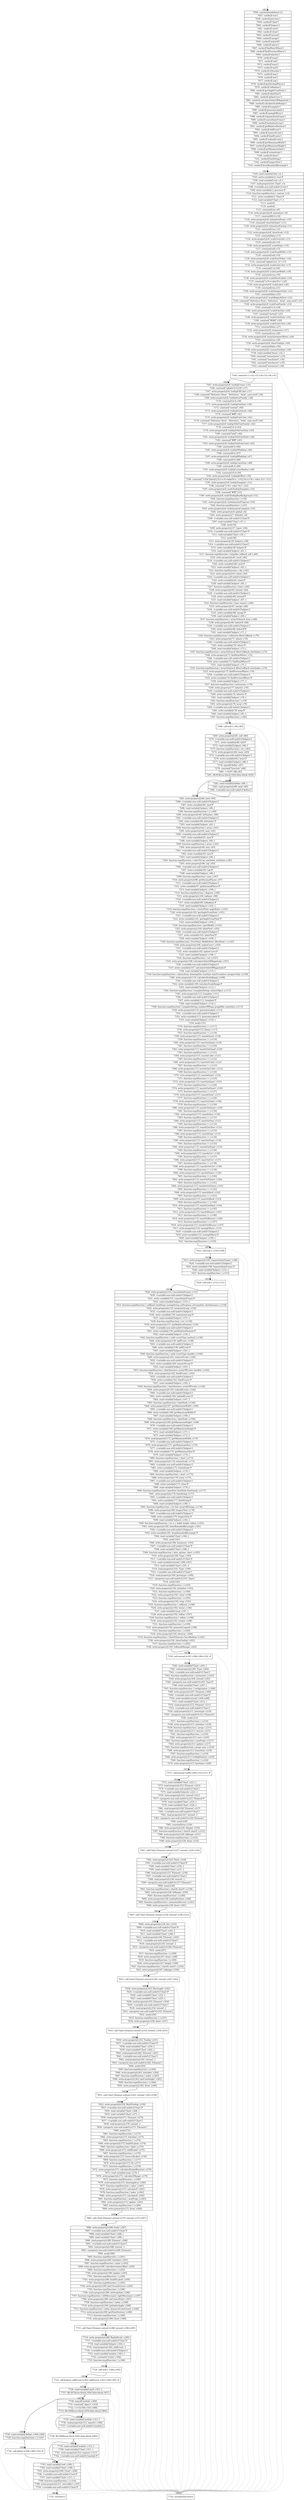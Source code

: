 digraph {
rankdir="TD"
BB_entry1[shape=none,label=""];
BB_entry1 -> BB1823 [tailport=s, headport=n, headlabel="    1823"]
BB1823 [shape=record label="{7056: constant[undefined,v1]|7057: vardecl['root']|7058: vardecl['previous']|7059: vardecl['Chart']|7060: vardecl['helpers']|7061: vardecl['each']|7062: vardecl['clone']|7063: vardecl['extend']|7064: vardecl['merge']|7065: vardecl['indexOf']|7066: vardecl['where']|7067: vardecl['findNextWhere']|7068: vardecl['findPreviousWhere']|7069: vardecl['inherits']|7070: vardecl['noop']|7071: vardecl['uid']|7072: vardecl['warn']|7073: vardecl['amd']|7074: vardecl['isNumber']|7075: vardecl['max']|7076: vardecl['min']|7077: vardecl['cap']|7078: vardecl['getDecimalPlaces']|7079: vardecl['toRadians']|7080: vardecl['getAngleFromPoint']|7081: vardecl['aliasPixel']|7082: vardecl['splineCurve']|7083: vardecl['calculateOrderOfMagnitude']|7084: vardecl['calculateScaleRange']|7085: vardecl['template']|7086: vardecl['generateLabels']|7087: vardecl['easingEffects']|7088: vardecl['requestAnimFrame']|7089: vardecl['cancelAnimFrame']|7090: vardecl['animationLoop']|7091: vardecl['getRelativePosition']|7092: vardecl['addEvent']|7093: vardecl['removeEvent']|7094: vardecl['bindEvents']|7095: vardecl['unbindEvents']|7096: vardecl['getMaximumWidth']|7097: vardecl['getMaximumHeight']|7098: vardecl['getMaximumSize']|7099: vardecl['retinaScale']|7100: vardecl['clear']|7101: vardecl['fontString']|7102: vardecl['longestText']|7103: vardecl['drawRoundedRectangle']}" ] 
BB1823 -> BB1824 [tailport=s, headport=n, headlabel="      1824"]
BB1824 [shape=record label="{7104: read-variable['this',v2,-]|7105: write-variable[v2,'root']*|7106: read-variable['root',v4,-]|7107: read-property[v4,'Chart',v3]|7108: \<variable-non-null-undef\>['root']|7109: write-variable[v3,'previous']*|7110: function-expr[function ( context ),v5]|7111: write-variable[v5,'Chart']*|7112: read-variable['Chart',v7,-]|7113: new[v6]|7114: new[v8]|7115: constant[true,v9]|7116: write-property[v8,'animation',v9]|7117: constant[60.0,v10]|7118: write-property[v8,'animationSteps',v10]|7119: constant[\"easeOutQuart\",v11]|7120: write-property[v8,'animationEasing',v11]|7121: constant[true,v12]|7122: write-property[v8,'showScale',v12]|7123: constant[false,v13]|7124: write-property[v8,'scaleOverride',v13]|7125: constant[null,v14]|7126: write-property[v8,'scaleSteps',v14]|7127: constant[null,v15]|7128: write-property[v8,'scaleStepWidth',v15]|7129: constant[null,v16]|7130: write-property[v8,'scaleStartValue',v16]|7131: constant[\"rgba(0,0,0,.1)\",v17]|7132: write-property[v8,'scaleLineColor',v17]|7133: constant[1.0,v18]|7134: write-property[v8,'scaleLineWidth',v18]|7135: constant[true,v19]|7136: write-property[v8,'scaleShowLabels',v19]|7137: constant[\"\\\<%=value%\\\>\",v20]|7138: write-property[v8,'scaleLabel',v20]|7139: constant[true,v21]|7140: write-property[v8,'scaleIntegersOnly',v21]|7141: constant[false,v22]|7142: write-property[v8,'scaleBeginAtZero',v22]|7143: constant[\"'Helvetica Neue', 'Helvetica', 'Arial', sans-serif\",v23]|7144: write-property[v8,'scaleFontFamily',v23]|7145: constant[12.0,v24]|7146: write-property[v8,'scaleFontSize',v24]|7147: constant[\"normal\",v25]|7148: write-property[v8,'scaleFontStyle',v25]|7149: constant[\"#666\",v26]|7150: write-property[v8,'scaleFontColor',v26]|7151: constant[false,v27]|7152: write-property[v8,'responsive',v27]|7153: constant[true,v28]|7154: write-property[v8,'maintainAspectRatio',v28]|7155: constant[true,v29]|7156: write-property[v8,'showTooltips',v29]|7157: constant[false,v30]|7158: write-property[v8,'customTooltips',v30]|7159: read-variable['Array',v32,-]|7160: constant[\"mousemove\",v33]|7161: constant[\"touchstart\",v34]|7162: constant[\"touchmove\",v35]|7163: constant[\"mouseout\",v36]}" ] 
BB1824 -> BB1825 [tailport=s, headport=n, headlabel="      1825"]
BB1824 -> BB1864 [tailport=s, headport=n, color=gray, headlabel="      1864"]
BB1825 [shape=record label="{7164: construct [-,v32,v33,v34,v35,v36,v31]}" ] 
BB1825 -> BB1826 [tailport=s, headport=n, headlabel="      1826"]
BB1825 -> BB1864 [tailport=s, headport=n, color=gray]
BB1826 [shape=record label="{7165: write-property[v8,'tooltipEvents',v31]|7166: constant[\"rgba(0,0,0,0.8)\",v37]|7167: write-property[v8,'tooltipFillColor',v37]|7168: constant[\"'Helvetica Neue', 'Helvetica', 'Arial', sans-serif\",v38]|7169: write-property[v8,'tooltipFontFamily',v38]|7170: constant[14.0,v39]|7171: write-property[v8,'tooltipFontSize',v39]|7172: constant[\"normal\",v40]|7173: write-property[v8,'tooltipFontStyle',v40]|7174: constant[\"#fff\",v41]|7175: write-property[v8,'tooltipFontColor',v41]|7176: constant[\"'Helvetica Neue', 'Helvetica', 'Arial', sans-serif\",v42]|7177: write-property[v8,'tooltipTitleFontFamily',v42]|7178: constant[14.0,v43]|7179: write-property[v8,'tooltipTitleFontSize',v43]|7180: constant[\"bold\",v44]|7181: write-property[v8,'tooltipTitleFontStyle',v44]|7182: constant[\"#fff\",v45]|7183: write-property[v8,'tooltipTitleFontColor',v45]|7184: constant[6.0,v46]|7185: write-property[v8,'tooltipYPadding',v46]|7186: constant[6.0,v47]|7187: write-property[v8,'tooltipXPadding',v47]|7188: constant[8.0,v48]|7189: write-property[v8,'tooltipCaretSize',v48]|7190: constant[6.0,v49]|7191: write-property[v8,'tooltipCornerRadius',v49]|7192: constant[10.0,v50]|7193: write-property[v8,'tooltipXOffset',v50]|7194: constant[\"\\\<%if (label)\\\{%\\\>\\\<%=label%\\\>: \\\<%\\\}%\\\>\\\<%= value %\\\>\",v51]|7195: write-property[v8,'tooltipTemplate',v51]|7196: constant[\"\\\<%= value %\\\>\",v52]|7197: write-property[v8,'multiTooltipTemplate',v52]|7198: constant[\"#fff\",v53]|7199: write-property[v8,'multiTooltipKeyBackground',v53]|7200: function-expr[function ( ),v54]|7201: write-property[v8,'onAnimationProgress',v54]|7202: function-expr[function ( ),v55]|7203: write-property[v8,'onAnimationComplete',v55]|7204: write-property[v6,'global',v8]|7205: write-property[v7,'defaults',v6]|7206: \<variable-non-null-undef\>['Chart']*|7207: read-variable['Chart',v57,-]|7208: new[v56]|7209: write-property[v57,'types',v56]|7210: \<variable-non-null-undef\>['Chart']*|7211: read-variable['Chart',v59,-]|7212: new[v58]|7213: write-property[v59,'helpers',v58]|7214: \<variable-non-null-undef\>['Chart']|7215: write-variable[v58,'helpers']*|7216: read-variable['helpers',v61,-]|7217: function-expr[function ( loopable callback self ),v60]|7218: write-property[v61,'each',v60]|7219: \<variable-non-null-undef\>['helpers']|7220: write-variable[v60,'each']*|7221: read-variable['helpers',v63,-]|7222: function-expr[function ( obj ),v62]|7223: write-property[v63,'clone',v62]|7224: \<variable-non-null-undef\>['helpers']|7225: write-variable[v62,'clone']*|7226: read-variable['helpers',v65,-]|7227: function-expr[function ( base ),v64]|7228: write-property[v65,'extend',v64]|7229: \<variable-non-null-undef\>['helpers']|7230: write-variable[v64,'extend']*|7231: read-variable['helpers',v67,-]|7232: function-expr[function ( base master ),v66]|7233: write-property[v67,'merge',v66]|7234: \<variable-non-null-undef\>['helpers']|7235: write-variable[v66,'merge']*|7236: read-variable['helpers',v69,-]|7237: function-expr[function ( arrayToSearch item ),v68]|7238: write-property[v69,'indexOf',v68]|7239: \<variable-non-null-undef\>['helpers']|7240: write-variable[v68,'indexOf']*|7241: read-variable['helpers',v71,-]|7242: function-expr[function ( collection filterCallback ),v70]|7243: write-property[v71,'where',v70]|7244: \<variable-non-null-undef\>['helpers']|7245: write-variable[v70,'where']*|7246: read-variable['helpers',v73,-]|7247: function-expr[function ( arrayToSearch filterCallback startIndex ),v72]|7248: write-property[v73,'findNextWhere',v72]|7249: \<variable-non-null-undef\>['helpers']|7250: write-variable[v72,'findNextWhere']*|7251: read-variable['helpers',v75,-]|7252: function-expr[function ( arrayToSearch filterCallback startIndex ),v74]|7253: write-property[v75,'findPreviousWhere',v74]|7254: \<variable-non-null-undef\>['helpers']|7255: write-variable[v74,'findPreviousWhere']*|7256: read-variable['helpers',v77,-]|7257: function-expr[function ( extensions ),v76]|7258: write-property[v77,'inherits',v76]|7259: \<variable-non-null-undef\>['helpers']|7260: write-variable[v76,'inherits']*|7261: read-variable['helpers',v79,-]|7262: function-expr[function ( ),v78]|7263: write-property[v79,'noop',v78]|7264: \<variable-non-null-undef\>['helpers']|7265: write-variable[v78,'noop']*|7266: read-variable['helpers',v81,-]|7267: function-expr[function ( ),v82]}" ] 
BB1826 -> BB1827 [tailport=s, headport=n, headlabel="      1827"]
BB1826 -> BB1864 [tailport=s, headport=n, color=gray]
BB1827 [shape=record label="{7268: call-null [-,v82,v80]}" ] 
BB1827 -> BB1828 [tailport=s, headport=n, headlabel="      1828"]
BB1827 -> BB1864 [tailport=s, headport=n, color=gray]
BB1828 [shape=record label="{7269: write-property[v81,'uid',v80]|7270: \<variable-non-null-undef\>['helpers']|7271: write-variable[v80,'uid']*|7272: read-variable['helpers',v84,-]|7273: function-expr[function ( str ),v83]|7274: write-property[v84,'warn',v83]|7275: \<variable-non-null-undef\>['helpers']|7276: write-variable[v83,'warn']*|7277: read-variable['helpers',v86,-]|7278: typeof['define',v87]|7279: constant[\"function\",v88]|7280: ==[v87,v88,v85]|7281: if[v85](true-block:1829,false-block:1830)}" ] 
BB1828 -> BB1830 [tailport=s, headport=n, headlabel="      1830"]
BB1828 -> BB1829 [tailport=s, headport=n, headlabel="      1829"]
BB1828 -> BB1864 [tailport=s, headport=n, color=gray]
BB1829 [shape=record label="{7282: read-variable['define',v89,-]|7283: read-property[v89,'amd',v85]|7284: \<variable-non-null-undef\>['define']}" ] 
BB1829 -> BB1830 [tailport=s, headport=n]
BB1829 -> BB1864 [tailport=s, headport=n, color=gray]
BB1830 [shape=record label="{7285: write-property[v86,'amd',v85]|7286: \<variable-non-null-undef\>['helpers']|7287: write-variable[v85,'amd']*|7288: read-variable['helpers',v90,-]|7289: function-expr[function ( n ),v89]|7290: write-property[v90,'isNumber',v89]|7291: \<variable-non-null-undef\>['helpers']|7292: write-variable[v89,'isNumber']*|7293: read-variable['helpers',v92,-]|7294: function-expr[function ( array ),v91]|7295: write-property[v92,'max',v91]|7296: \<variable-non-null-undef\>['helpers']|7297: write-variable[v91,'max']*|7298: read-variable['helpers',v94,-]|7299: function-expr[function ( array ),v93]|7300: write-property[v94,'min',v93]|7301: \<variable-non-null-undef\>['helpers']|7302: write-variable[v93,'min']*|7303: read-variable['helpers',v96,-]|7304: function-expr[function ( valueToCap maxValue minValue ),v95]|7305: write-property[v96,'cap',v95]|7306: \<variable-non-null-undef\>['helpers']|7307: write-variable[v95,'cap']*|7308: read-variable['helpers',v98,-]|7309: function-expr[function ( num ),v97]|7310: write-property[v98,'getDecimalPlaces',v97]|7311: \<variable-non-null-undef\>['helpers']|7312: write-variable[v97,'getDecimalPlaces']*|7313: read-variable['helpers',v100,-]|7314: function-expr[function ( degrees ),v99]|7315: write-property[v100,'radians',v99]|7316: \<variable-non-null-undef\>['helpers']|7317: write-variable[v99,'toRadians']*|7318: read-variable['helpers',v102,-]|7319: function-expr[function ( centrePoint anglePoint ),v101]|7320: write-property[v102,'getAngleFromPoint',v101]|7321: \<variable-non-null-undef\>['helpers']|7322: write-variable[v101,'getAngleFromPoint']*|7323: read-variable['helpers',v104,-]|7324: function-expr[function ( pixelWidth ),v103]|7325: write-property[v104,'aliasPixel',v103]|7326: \<variable-non-null-undef\>['helpers']|7327: write-variable[v103,'aliasPixel']*|7328: read-variable['helpers',v106,-]|7329: function-expr[function ( FirstPoint MiddlePoint AfterPoint t ),v105]|7330: write-property[v106,'splineCurve',v105]|7331: \<variable-non-null-undef\>['helpers']|7332: write-variable[v105,'splineCurve']*|7333: read-variable['helpers',v108,-]|7334: function-expr[function ( val ),v107]|7335: write-property[v108,'calculateOrderOfMagnitude',v107]|7336: \<variable-non-null-undef\>['helpers']|7337: write-variable[v107,'calculateOrderOfMagnitude']*|7338: read-variable['helpers',v110,-]|7339: function-expr[function ( valuesArray drawingSize textSize startFromZero integersOnly ),v109]|7340: write-property[v110,'calculateScaleRange',v109]|7341: \<variable-non-null-undef\>['helpers']|7342: write-variable[v109,'calculateScaleRange']*|7343: read-variable['helpers',v112,-]|7344: function-expr[function ( templateString valuesObject ),v111]|7345: write-property[v112,'template',v111]|7346: \<variable-non-null-undef\>['helpers']|7347: write-variable[v111,'template']*|7348: read-variable['helpers',v114,-]|7349: function-expr[function ( templateString numberOfSteps graphMin stepValue ),v113]|7350: write-property[v114,'generateLabels',v113]|7351: \<variable-non-null-undef\>['helpers']|7352: write-variable[v113,'generateLabels']*|7353: read-variable['helpers',v116,-]|7354: new[v115]|7355: function-expr[function ( t ),v117]|7356: write-property[v115,'linear',v117]|7357: function-expr[function ( t ),v118]|7358: write-property[v115,'easeInQuad',v118]|7359: function-expr[function ( t ),v119]|7360: write-property[v115,'easeOutQuad',v119]|7361: function-expr[function ( t ),v120]|7362: write-property[v115,'easeInOutQuad',v120]|7363: function-expr[function ( t ),v121]|7364: write-property[v115,'easeInCubic',v121]|7365: function-expr[function ( t ),v122]|7366: write-property[v115,'easeOutCubic',v122]|7367: function-expr[function ( t ),v123]|7368: write-property[v115,'easeInOutCubic',v123]|7369: function-expr[function ( t ),v124]|7370: write-property[v115,'easeInQuart',v124]|7371: function-expr[function ( t ),v125]|7372: write-property[v115,'easeOutQuart',v125]|7373: function-expr[function ( t ),v126]|7374: write-property[v115,'easeInOutQuart',v126]|7375: function-expr[function ( t ),v127]|7376: write-property[v115,'easeInQuint',v127]|7377: function-expr[function ( t ),v128]|7378: write-property[v115,'easeOutQuint',v128]|7379: function-expr[function ( t ),v129]|7380: write-property[v115,'easeInOutQuint',v129]|7381: function-expr[function ( t ),v130]|7382: write-property[v115,'easeInSine',v130]|7383: function-expr[function ( t ),v131]|7384: write-property[v115,'easeOutSine',v131]|7385: function-expr[function ( t ),v132]|7386: write-property[v115,'easeInOutSine',v132]|7387: function-expr[function ( t ),v133]|7388: write-property[v115,'easeInExpo',v133]|7389: function-expr[function ( t ),v134]|7390: write-property[v115,'easeOutExpo',v134]|7391: function-expr[function ( t ),v135]|7392: write-property[v115,'easeInOutExpo',v135]|7393: function-expr[function ( t ),v136]|7394: write-property[v115,'easeInCirc',v136]|7395: function-expr[function ( t ),v137]|7396: write-property[v115,'easeOutCirc',v137]|7397: function-expr[function ( t ),v138]|7398: write-property[v115,'easeInOutCirc',v138]|7399: function-expr[function ( t ),v139]|7400: write-property[v115,'easeInElastic',v139]|7401: function-expr[function ( t ),v140]|7402: write-property[v115,'easeOutElastic',v140]|7403: function-expr[function ( t ),v141]|7404: write-property[v115,'easeInOutElastic',v141]|7405: function-expr[function ( t ),v142]|7406: write-property[v115,'easeInBack',v142]|7407: function-expr[function ( t ),v143]|7408: write-property[v115,'easeOutBack',v143]|7409: function-expr[function ( t ),v144]|7410: write-property[v115,'easeInOutBack',v144]|7411: function-expr[function ( t ),v145]|7412: write-property[v115,'easeInBounce',v145]|7413: function-expr[function ( t ),v146]|7414: write-property[v115,'easeOutBounce',v146]|7415: function-expr[function ( t ),v147]|7416: write-property[v115,'easeInOutBounce',v147]|7417: write-property[v116,'easingEffects',v115]|7418: \<variable-non-null-undef\>['helpers']|7419: write-variable[v115,'easingEffects']*|7420: read-variable['helpers',v149,-]|7421: function-expr[function ( ),v150]}" ] 
BB1830 -> BB1831 [tailport=s, headport=n, headlabel="      1831"]
BB1830 -> BB1864 [tailport=s, headport=n, color=gray]
BB1831 [shape=record label="{7422: call-null [-,v150,v148]}" ] 
BB1831 -> BB1832 [tailport=s, headport=n, headlabel="      1832"]
BB1831 -> BB1864 [tailport=s, headport=n, color=gray]
BB1832 [shape=record label="{7423: write-property[v149,'requestAnimFrame',v148]|7424: \<variable-non-null-undef\>['helpers']|7425: write-variable[v148,'requestAnimFrame']*|7426: read-variable['helpers',v152,-]|7427: function-expr[function ( ),v153]}" ] 
BB1832 -> BB1833 [tailport=s, headport=n, headlabel="      1833"]
BB1832 -> BB1864 [tailport=s, headport=n, color=gray]
BB1833 [shape=record label="{7428: call-null [-,v153,v151]}" ] 
BB1833 -> BB1834 [tailport=s, headport=n, headlabel="      1834"]
BB1833 -> BB1864 [tailport=s, headport=n, color=gray]
BB1834 [shape=record label="{7429: write-property[v152,'cancelAnimFrame',v151]|7430: \<variable-non-null-undef\>['helpers']|7431: write-variable[v151,'cancelAnimFrame']*|7432: read-variable['helpers',v155,-]|7433: function-expr[function ( callback totalSteps easingString onProgress onComplete chartInstance ),v154]|7434: write-property[v155,'animationLoop',v154]|7435: \<variable-non-null-undef\>['helpers']|7436: write-variable[v154,'animationLoop']*|7437: read-variable['helpers',v157,-]|7438: function-expr[function ( evt ),v156]|7439: write-property[v157,'getRelativePosition',v156]|7440: \<variable-non-null-undef\>['helpers']|7441: write-variable[v156,'getRelativePosition']*|7442: read-variable['helpers',v159,-]|7443: function-expr[function ( node eventType method ),v158]|7444: write-property[v159,'addEvent',v158]|7445: \<variable-non-null-undef\>['helpers']|7446: write-variable[v158,'addEvent']*|7447: read-variable['helpers',v161,-]|7448: function-expr[function ( node eventType handler ),v160]|7449: write-property[v161,'removeEvent',v160]|7450: \<variable-non-null-undef\>['helpers']|7451: write-variable[v160,'removeEvent']*|7452: read-variable['helpers',v163,-]|7453: function-expr[function ( chartInstance arrayOfEvents handler ),v162]|7454: write-property[v163,'bindEvents',v162]|7455: \<variable-non-null-undef\>['helpers']|7456: write-variable[v162,'bindEvents']*|7457: read-variable['helpers',v165,-]|7458: function-expr[function ( chartInstance arrayOfEvents ),v164]|7459: write-property[v165,'unbindEvents',v164]|7460: \<variable-non-null-undef\>['helpers']|7461: write-variable[v164,'unbindEvents']*|7462: read-variable['helpers',v167,-]|7463: function-expr[function ( domNode ),v166]|7464: write-property[v167,'getMaximumWidth',v166]|7465: \<variable-non-null-undef\>['helpers']|7466: write-variable[v166,'getMaximumWidth']*|7467: read-variable['helpers',v169,-]|7468: function-expr[function ( domNode ),v168]|7469: write-property[v169,'getMaximumHeight',v168]|7470: \<variable-non-null-undef\>['helpers']|7471: write-variable[v168,'getMaximumHeight']*|7472: read-variable['helpers',v171,-]|7473: read-variable['helpers',v172,-]|7474: read-property[v172,'getMaximumWidth',v170]|7475: \<variable-non-null-undef\>['helpers']|7476: write-property[v171,'getMaximumSize',v170]|7477: \<variable-non-null-undef\>['helpers']|7478: write-variable[v170,'getMaximumSize']*|7479: read-variable['helpers',v174,-]|7480: function-expr[function ( chart ),v173]|7481: write-property[v174,'retinaScale',v173]|7482: \<variable-non-null-undef\>['helpers']|7483: write-variable[v173,'retinaScale']*|7484: read-variable['helpers',v176,-]|7485: function-expr[function ( chart ),v175]|7486: write-property[v176,'clear',v175]|7487: \<variable-non-null-undef\>['helpers']|7488: write-variable[v175,'clear']*|7489: read-variable['helpers',v178,-]|7490: function-expr[function ( pixelSize fontStyle fontFamily ),v177]|7491: write-property[v178,'fontString',v177]|7492: \<variable-non-null-undef\>['helpers']|7493: write-variable[v177,'fontString']*|7494: read-variable['helpers',v180,-]|7495: function-expr[function ( ctx font arrayOfStrings ),v179]|7496: write-property[v180,'longestText',v179]|7497: \<variable-non-null-undef\>['helpers']|7498: write-variable[v179,'longestText']*|7499: read-variable['helpers',v182,-]|7500: function-expr[function ( ctx x y width height radius ),v181]|7501: write-property[v182,'drawRoundedRectangle',v181]|7502: \<variable-non-null-undef\>['helpers']|7503: write-variable[v181,'drawRoundedRectangle']*|7504: read-variable['Chart',v184,-]|7505: new[v183]|7506: write-property[v184,'instances',v183]|7507: \<variable-non-null-undef\>['Chart']*|7508: read-variable['Chart',v186,-]|7509: function-expr[function ( data options chart ),v185]|7510: write-property[v186,'Type',v185]|7511: \<variable-non-null-undef\>['Chart']*|7512: read-variable['extend',v188,v187]|7513: read-variable['Chart',v191,-]|7514: read-property[v191,'Type',v190]|7515: \<variable-non-null-undef\>['Chart']|7516: read-property[v190,'prototype',v189]|7517: \<property-non-null-undef\>[v191,'Type']|7518: new[v192]|7519: function-expr[function ( ),v193]|7520: write-property[v192,'initialize',v193]|7521: function-expr[function ( ),v194]|7522: write-property[v192,'clear',v194]|7523: function-expr[function ( ),v195]|7524: write-property[v192,'stop',v195]|7525: function-expr[function ( callback ),v196]|7526: write-property[v192,'resize',v196]|7527: read-variable['noop',v197,-]|7528: write-property[v192,'reflow',v197]|7529: function-expr[function ( reflow ),v198]|7530: write-property[v192,'render',v198]|7531: function-expr[function ( ),v199]|7532: write-property[v192,'generateLegend',v199]|7533: function-expr[function ( ),v200]|7534: write-property[v192,'destroy',v200]|7535: function-expr[function ( ChartElements forceRedraw ),v201]|7536: write-property[v192,'showTooltip',v201]|7537: function-expr[function ( ),v202]|7538: write-property[v192,'toBase64Image',v202]}" ] 
BB1834 -> BB1835 [tailport=s, headport=n, headlabel="      1835"]
BB1834 -> BB1864 [tailport=s, headport=n, color=gray]
BB1835 [shape=record label="{7539: call-extend [v187,v188,v189,v192,-]*}" ] 
BB1835 -> BB1836 [tailport=s, headport=n, headlabel="      1836"]
BB1835 -> BB1864 [tailport=s, headport=n, color=gray]
BB1836 [shape=record label="{7540: read-variable['Chart',v205,-]|7541: read-property[v205,'Type',v204]|7542: \<variable-non-null-undef\>['Chart']|7543: function-expr[function ( extensions ),v203]|7544: write-property[v204,'extend',v203]|7545: \<property-non-null-undef\>[v205,'Type']*|7546: read-variable['Chart',v207,-]|7547: function-expr[function ( configuration ),v206]|7548: write-property[v207,'Element',v206]|7549: \<variable-non-null-undef\>['Chart']*|7550: read-variable['extend',v209,v208]|7551: read-variable['Chart',v212,-]|7552: read-property[v212,'Element',v211]|7553: \<variable-non-null-undef\>['Chart']|7554: read-property[v211,'prototype',v210]|7555: \<property-non-null-undef\>[v212,'Element']|7556: new[v213]|7557: function-expr[function ( ),v214]|7558: write-property[v213,'initialize',v214]|7559: function-expr[function ( props ),v215]|7560: write-property[v213,'restore',v215]|7561: function-expr[function ( ),v216]|7562: write-property[v213,'save',v216]|7563: function-expr[function ( newProps ),v217]|7564: write-property[v213,'update',v217]|7565: function-expr[function ( props ease ),v218]|7566: write-property[v213,'transition',v218]|7567: function-expr[function ( ),v219]|7568: write-property[v213,'tooltipPosition',v219]|7569: function-expr[function ( ),v220]|7570: write-property[v213,'hasValue',v220]}" ] 
BB1836 -> BB1837 [tailport=s, headport=n, headlabel="      1837"]
BB1836 -> BB1864 [tailport=s, headport=n, color=gray]
BB1837 [shape=record label="{7571: call-extend [v208,v209,v210,v213,-]*}" ] 
BB1837 -> BB1838 [tailport=s, headport=n, headlabel="      1838"]
BB1837 -> BB1864 [tailport=s, headport=n, color=gray]
BB1838 [shape=record label="{7572: read-variable['Chart',v223,-]|7573: read-property[v223,'Element',v222]|7574: \<variable-non-null-undef\>['Chart']|7575: read-variable['inherits',v221,-]|7576: write-property[v222,'extend',v221]|7577: \<property-non-null-undef\>[v223,'Element']*|7578: read-variable['Chart',v225,-]|7579: read-variable['Chart',v228,-]|7580: read-property[v228,'Element',v227]|7581: \<variable-non-null-undef\>['Chart']|7582: read-property[v227,'extend',-]|7583: \<property-non-null-undef\>[v228,'Element']|7584: new[v229]|7585: constant[true,v230]|7586: write-property[v229,'display',v230]|7587: function-expr[function ( chartX chartY ),v231]|7588: write-property[v229,'inRange',v231]|7589: function-expr[function ( ),v232]|7590: write-property[v229,'draw',v232]}" ] 
BB1838 -> BB1839 [tailport=s, headport=n, headlabel="      1839"]
BB1838 -> BB1864 [tailport=s, headport=n, color=gray]
BB1839 [shape=record label="{7591: call-Chart.Element.extend [v227,'extend',v229,v224]}" ] 
BB1839 -> BB1840 [tailport=s, headport=n, headlabel="      1840"]
BB1839 -> BB1864 [tailport=s, headport=n, color=gray]
BB1840 [shape=record label="{7592: write-property[v225,'Point',v224]|7593: \<variable-non-null-undef\>['Chart']*|7594: read-variable['Chart',v234,-]|7595: read-variable['Chart',v237,-]|7596: read-property[v237,'Element',v236]|7597: \<variable-non-null-undef\>['Chart']|7598: read-property[v236,'extend',-]|7599: \<property-non-null-undef\>[v237,'Element']|7600: new[v238]|7601: function-expr[function ( chartX chartY ),v239]|7602: write-property[v238,'inRange',v239]|7603: function-expr[function ( ),v240]|7604: write-property[v238,'tooltipPosition',v240]|7605: function-expr[function ( animationPercent ),v241]|7606: write-property[v238,'draw',v241]}" ] 
BB1840 -> BB1841 [tailport=s, headport=n, headlabel="      1841"]
BB1840 -> BB1864 [tailport=s, headport=n, color=gray]
BB1841 [shape=record label="{7607: call-Chart.Element.extend [v236,'extend',v238,v233]}" ] 
BB1841 -> BB1842 [tailport=s, headport=n, headlabel="      1842"]
BB1841 -> BB1864 [tailport=s, headport=n, color=gray]
BB1842 [shape=record label="{7608: write-property[v234,'Arc',v233]|7609: \<variable-non-null-undef\>['Chart']*|7610: read-variable['Chart',v243,-]|7611: read-variable['Chart',v246,-]|7612: read-property[v246,'Element',v245]|7613: \<variable-non-null-undef\>['Chart']|7614: read-property[v245,'extend',-]|7615: \<property-non-null-undef\>[v246,'Element']|7616: new[v247]|7617: function-expr[function ( ),v248]|7618: write-property[v247,'draw',v248]|7619: function-expr[function ( ),v249]|7620: write-property[v247,'height',v249]|7621: function-expr[function ( chartX chartY ),v250]|7622: write-property[v247,'inRange',v250]}" ] 
BB1842 -> BB1843 [tailport=s, headport=n, headlabel="      1843"]
BB1842 -> BB1864 [tailport=s, headport=n, color=gray]
BB1843 [shape=record label="{7623: call-Chart.Element.extend [v245,'extend',v247,v242]}" ] 
BB1843 -> BB1844 [tailport=s, headport=n, headlabel="      1844"]
BB1843 -> BB1864 [tailport=s, headport=n, color=gray]
BB1844 [shape=record label="{7624: write-property[v243,'Rectangle',v242]|7625: \<variable-non-null-undef\>['Chart']*|7626: read-variable['Chart',v252,-]|7627: read-variable['Chart',v255,-]|7628: read-property[v255,'Element',v254]|7629: \<variable-non-null-undef\>['Chart']|7630: read-property[v254,'extend',-]|7631: \<property-non-null-undef\>[v255,'Element']|7632: new[v256]|7633: function-expr[function ( ),v257]|7634: write-property[v256,'draw',v257]}" ] 
BB1844 -> BB1845 [tailport=s, headport=n, headlabel="      1845"]
BB1844 -> BB1864 [tailport=s, headport=n, color=gray]
BB1845 [shape=record label="{7635: call-Chart.Element.extend [v254,'extend',v256,v251]}" ] 
BB1845 -> BB1846 [tailport=s, headport=n, headlabel="      1846"]
BB1845 -> BB1864 [tailport=s, headport=n, color=gray]
BB1846 [shape=record label="{7636: write-property[v252,'Tooltip',v251]|7637: \<variable-non-null-undef\>['Chart']*|7638: read-variable['Chart',v259,-]|7639: read-variable['Chart',v262,-]|7640: read-property[v262,'Element',v261]|7641: \<variable-non-null-undef\>['Chart']|7642: read-property[v261,'extend',-]|7643: \<property-non-null-undef\>[v262,'Element']|7644: new[v263]|7645: function-expr[function ( ),v264]|7646: write-property[v263,'initialize',v264]|7647: function-expr[function ( index ),v265]|7648: write-property[v263,'getLineHeight',v265]|7649: function-expr[function ( ),v266]|7650: write-property[v263,'draw',v266]}" ] 
BB1846 -> BB1847 [tailport=s, headport=n, headlabel="      1847"]
BB1846 -> BB1864 [tailport=s, headport=n, color=gray]
BB1847 [shape=record label="{7651: call-Chart.Element.extend [v261,'extend',v263,v258]}" ] 
BB1847 -> BB1848 [tailport=s, headport=n, headlabel="      1848"]
BB1847 -> BB1864 [tailport=s, headport=n, color=gray]
BB1848 [shape=record label="{7652: write-property[v259,'MultiTooltip',v258]|7653: \<variable-non-null-undef\>['Chart']*|7654: read-variable['Chart',v268,-]|7655: read-variable['Chart',v271,-]|7656: read-property[v271,'Element',v270]|7657: \<variable-non-null-undef\>['Chart']|7658: read-property[v270,'extend',-]|7659: \<property-non-null-undef\>[v271,'Element']|7660: new[v272]|7661: function-expr[function ( ),v273]|7662: write-property[v272,'initialize',v273]|7663: function-expr[function ( ),v274]|7664: write-property[v272,'buildYLabels',v274]|7665: function-expr[function ( label ),v275]|7666: write-property[v272,'addXLabel',v275]|7667: function-expr[function ( ),v276]|7668: write-property[v272,'removeXLabel',v276]|7669: function-expr[function ( ),v277]|7670: write-property[v272,'fit',v277]|7671: function-expr[function ( ),v278]|7672: write-property[v272,'calculateXLabelRotation',v278]|7673: read-variable['noop',v279,-]|7674: write-property[v272,'calculateYRange',v279]|7675: function-expr[function ( ),v280]|7676: write-property[v272,'drawingArea',v280]|7677: function-expr[function ( value ),v281]|7678: write-property[v272,'calculateY',v281]|7679: function-expr[function ( index ),v282]|7680: write-property[v272,'calculateX',v282]|7681: function-expr[function ( newProps ),v283]|7682: write-property[v272,'update',v283]|7683: function-expr[function ( ),v284]|7684: write-property[v272,'draw',v284]}" ] 
BB1848 -> BB1849 [tailport=s, headport=n, headlabel="      1849"]
BB1848 -> BB1864 [tailport=s, headport=n, color=gray]
BB1849 [shape=record label="{7685: call-Chart.Element.extend [v270,'extend',v272,v267]}" ] 
BB1849 -> BB1850 [tailport=s, headport=n, headlabel="      1850"]
BB1849 -> BB1864 [tailport=s, headport=n, color=gray]
BB1850 [shape=record label="{7686: write-property[v268,'Scale',v267]|7687: \<variable-non-null-undef\>['Chart']*|7688: read-variable['Chart',v286,-]|7689: read-variable['Chart',v289,-]|7690: read-property[v289,'Element',v288]|7691: \<variable-non-null-undef\>['Chart']|7692: read-property[v288,'extend',-]|7693: \<property-non-null-undef\>[v289,'Element']|7694: new[v290]|7695: function-expr[function ( ),v291]|7696: write-property[v290,'initialize',v291]|7697: function-expr[function ( value ),v292]|7698: write-property[v290,'calculateCenterOffset',v292]|7699: function-expr[function ( ),v293]|7700: write-property[v290,'update',v293]|7701: function-expr[function ( ),v294]|7702: write-property[v290,'buildYLabels',v294]|7703: function-expr[function ( ),v295]|7704: write-property[v290,'getCircumference',v295]|7705: function-expr[function ( ),v296]|7706: write-property[v290,'setScaleSize',v296]|7707: function-expr[function ( leftMovement rightMovement ),v297]|7708: write-property[v290,'setCenterPoint',v297]|7709: function-expr[function ( index ),v298]|7710: write-property[v290,'getIndexAngle',v298]|7711: function-expr[function ( index distanceFromCenter ),v299]|7712: write-property[v290,'getPointPosition',v299]|7713: function-expr[function ( ),v300]|7714: write-property[v290,'draw',v300]}" ] 
BB1850 -> BB1851 [tailport=s, headport=n, headlabel="      1851"]
BB1850 -> BB1864 [tailport=s, headport=n, color=gray]
BB1851 [shape=record label="{7715: call-Chart.Element.extend [v288,'extend',v290,v285]}" ] 
BB1851 -> BB1852 [tailport=s, headport=n, headlabel="      1852"]
BB1851 -> BB1864 [tailport=s, headport=n, color=gray]
BB1852 [shape=record label="{7716: write-property[v286,'RadialScale',v285]|7717: \<variable-non-null-undef\>['Chart']*|7718: read-variable['helpers',v302,-]|7719: read-property[v302,'addEvent',-]|7720: \<variable-non-null-undef\>['helpers']|7721: read-variable['window',v303,-]|7722: constant[\"resize\",v304]|7723: function-expr[function ( ),v306]}" ] 
BB1852 -> BB1853 [tailport=s, headport=n, headlabel="      1853"]
BB1852 -> BB1864 [tailport=s, headport=n, color=gray]
BB1853 [shape=record label="{7724: call-null [-,v306,v305]}" ] 
BB1853 -> BB1854 [tailport=s, headport=n, headlabel="      1854"]
BB1853 -> BB1864 [tailport=s, headport=n, color=gray]
BB1854 [shape=record label="{7725: call-helpers.addEvent [v302,'addEvent',v303,v304,v305,-]*}" ] 
BB1854 -> BB1855 [tailport=s, headport=n, headlabel="      1855"]
BB1854 -> BB1864 [tailport=s, headport=n, color=gray]
BB1855 [shape=record label="{7726: read-variable['amd',v307,-]|7727: if[v307](true-block:1856,false-block:1857)}" ] 
BB1855 -> BB1856 [tailport=s, headport=n, headlabel="      1856"]
BB1855 -> BB1857 [tailport=s, headport=n, headlabel="      1857"]
BB1855 -> BB1864 [tailport=s, headport=n, color=gray]
BB1856 [shape=record label="{7728: read-variable['define',v309,v308]|7729: function-expr[function ( ),v310]}" ] 
BB1856 -> BB1858 [tailport=s, headport=n, headlabel="      1858"]
BB1856 -> BB1864 [tailport=s, headport=n, color=gray]
BB1857 [shape=record label="{7730: typeof['module',v309]|7731: constant[\"object\",v310]|7732: ===[v309,v310,v308]|7733: if[v308](true-block:1859,false-block:1860)}" ] 
BB1857 -> BB1860 [tailport=s, headport=n, headlabel="      1860"]
BB1857 -> BB1859 [tailport=s, headport=n, headlabel="      1859"]
BB1857 -> BB1864 [tailport=s, headport=n, color=gray]
BB1858 [shape=record label="{7734: call-define [v308,v309,v310,-]*}" ] 
BB1858 -> BB1862 [tailport=s, headport=n, headlabel="      1862"]
BB1858 -> BB1864 [tailport=s, headport=n, color=gray]
BB1859 [shape=record label="{7735: read-variable['module',v311,-]|7736: read-property[v311,'exports',v308]|7737: \<variable-non-null-undef\>['module']}" ] 
BB1859 -> BB1860 [tailport=s, headport=n]
BB1859 -> BB1864 [tailport=s, headport=n, color=gray]
BB1860 [shape=record label="{7738: if[v308](true-block:1861,false-block:1862)}" ] 
BB1860 -> BB1861 [tailport=s, headport=n, headlabel="      1861"]
BB1860 -> BB1862 [tailport=s, headport=n]
BB1861 [shape=record label="{7739: read-variable['module',v312,-]|7740: read-variable['Chart',v311,-]|7741: write-property[v312,'exports',v311]|7742: \<variable-non-null-undef\>['module']*}" ] 
BB1861 -> BB1862 [tailport=s, headport=n]
BB1861 -> BB1864 [tailport=s, headport=n, color=gray]
BB1862 [shape=record label="{7743: read-variable['root',v309,-]|7744: read-variable['Chart',v308,-]|7745: write-property[v309,'Chart',v308]|7746: \<variable-non-null-undef\>['root']*|7747: read-variable['Chart',v311,-]|7748: function-expr[function ( ),v310]|7749: write-property[v311,'noConflict',v310]|7750: \<variable-non-null-undef\>['Chart']*}" ] 
BB1862 -> BB1863 [tailport=s, headport=n, headlabel="      1863"]
BB1862 -> BB1864 [tailport=s, headport=n, color=gray]
BB1863 [shape=record label="{7751: return[v1]}" ] 
BB1864 [shape=record label="{7752: exceptional-return}" ] 
//#$~ 2018
}

